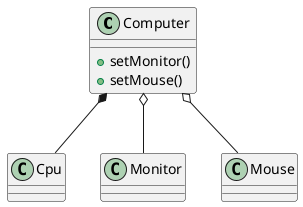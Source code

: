 @startuml
class Computer {
    + setMonitor()
    + setMouse()
}
class Cpu {
}
class Monitor {
}
class Mouse {
}
Computer *-- Cpu
Computer o-- Monitor
Computer o-- Mouse
@enduml